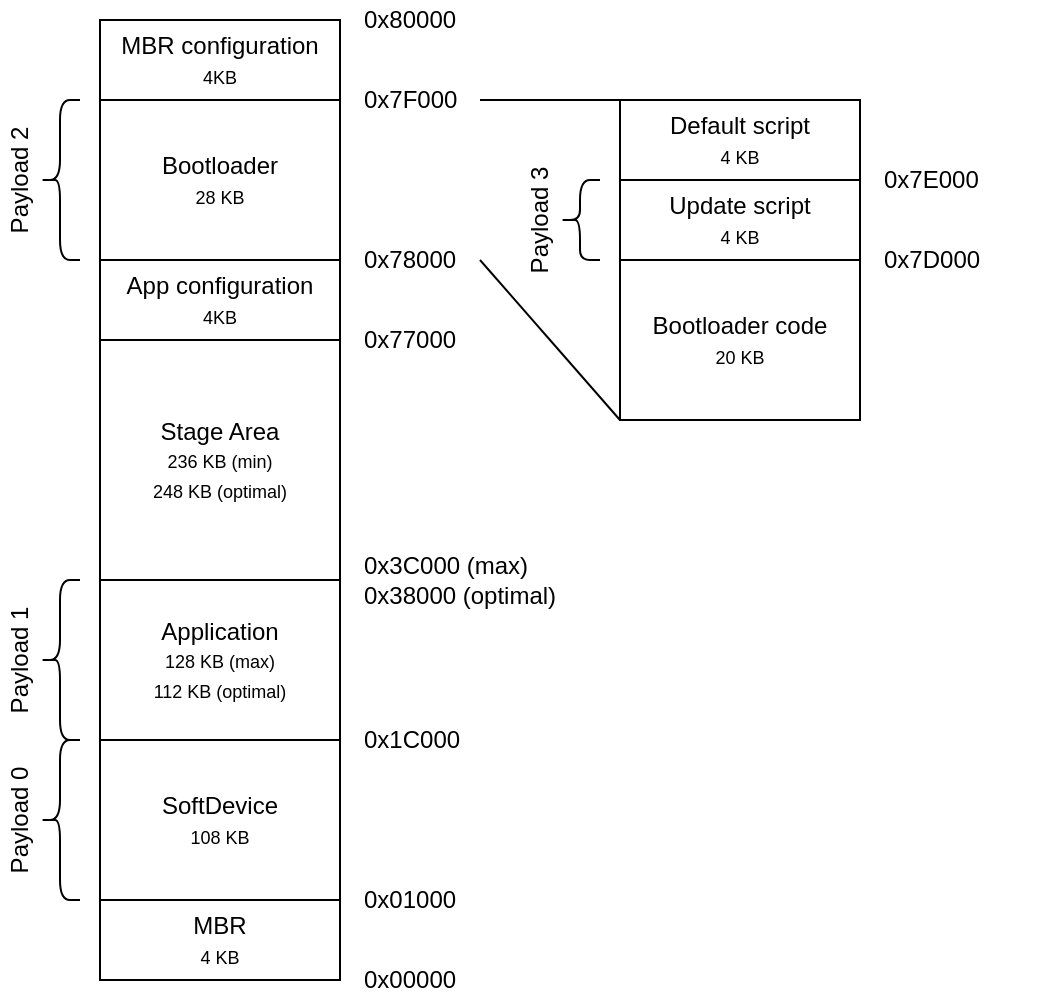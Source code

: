 <mxfile version="13.8.3" type="github">
  <diagram id="FAgFG5ZyxgcVu0X7kMCV" name="Page-1">
    <mxGraphModel dx="1808" dy="616" grid="1" gridSize="10" guides="1" tooltips="1" connect="1" arrows="1" fold="1" page="1" pageScale="1" pageWidth="827" pageHeight="1169" math="0" shadow="0">
      <root>
        <mxCell id="0" />
        <mxCell id="1" parent="0" />
        <mxCell id="TqN6AhZks2-ZumBGRdYX-1" value="MBR&lt;br&gt;&lt;font style=&quot;font-size: 9px&quot;&gt;4 KB&lt;/font&gt;" style="rounded=0;whiteSpace=wrap;html=1;" parent="1" vertex="1">
          <mxGeometry x="40" y="600" width="120" height="40" as="geometry" />
        </mxCell>
        <mxCell id="TqN6AhZks2-ZumBGRdYX-2" value="SoftDevice&lt;br&gt;&lt;font style=&quot;font-size: 9px&quot;&gt;108 KB&lt;/font&gt;" style="rounded=0;whiteSpace=wrap;html=1;" parent="1" vertex="1">
          <mxGeometry x="40" y="520" width="120" height="80" as="geometry" />
        </mxCell>
        <mxCell id="TqN6AhZks2-ZumBGRdYX-3" value="Application&lt;br&gt;&lt;font style=&quot;font-size: 9px&quot;&gt;128 KB (max)&lt;br&gt;112 KB (optimal)&lt;br&gt;&lt;/font&gt;" style="rounded=0;whiteSpace=wrap;html=1;" parent="1" vertex="1">
          <mxGeometry x="40" y="440" width="120" height="80" as="geometry" />
        </mxCell>
        <mxCell id="TqN6AhZks2-ZumBGRdYX-4" value="Stage Area&lt;br&gt;&lt;div&gt;&lt;font style=&quot;font-size: 9px&quot;&gt;236 KB (min)&lt;/font&gt;&lt;/div&gt;&lt;div&gt;&lt;font style=&quot;font-size: 9px&quot;&gt;248 KB (optimal)&lt;/font&gt;&lt;/div&gt;" style="rounded=0;whiteSpace=wrap;html=1;" parent="1" vertex="1">
          <mxGeometry x="40" y="320" width="120" height="120" as="geometry" />
        </mxCell>
        <mxCell id="TqN6AhZks2-ZumBGRdYX-5" value="App configuration&lt;br&gt;&lt;font style=&quot;font-size: 9px&quot;&gt;4KB&lt;/font&gt;" style="rounded=0;whiteSpace=wrap;html=1;" parent="1" vertex="1">
          <mxGeometry x="40" y="280" width="120" height="40" as="geometry" />
        </mxCell>
        <mxCell id="TqN6AhZks2-ZumBGRdYX-6" value="Bootloader&lt;br&gt;&lt;font style=&quot;font-size: 9px&quot;&gt;28 KB&lt;/font&gt;" style="rounded=0;whiteSpace=wrap;html=1;" parent="1" vertex="1">
          <mxGeometry x="40" y="200" width="120" height="80" as="geometry" />
        </mxCell>
        <mxCell id="TqN6AhZks2-ZumBGRdYX-7" value="MBR configuration&lt;br&gt;&lt;font style=&quot;font-size: 9px&quot;&gt;4KB&lt;/font&gt;" style="rounded=0;whiteSpace=wrap;html=1;" parent="1" vertex="1">
          <mxGeometry x="40" y="160" width="120" height="40" as="geometry" />
        </mxCell>
        <mxCell id="TqN6AhZks2-ZumBGRdYX-8" value="" style="shape=curlyBracket;whiteSpace=wrap;html=1;rounded=1;rotation=0;" parent="1" vertex="1">
          <mxGeometry x="10" y="520" width="20" height="80" as="geometry" />
        </mxCell>
        <mxCell id="TqN6AhZks2-ZumBGRdYX-9" value="" style="shape=curlyBracket;whiteSpace=wrap;html=1;rounded=1;rotation=0;" parent="1" vertex="1">
          <mxGeometry x="10" y="440" width="20" height="80" as="geometry" />
        </mxCell>
        <mxCell id="TqN6AhZks2-ZumBGRdYX-10" value="" style="shape=curlyBracket;whiteSpace=wrap;html=1;rounded=1;rotation=0;" parent="1" vertex="1">
          <mxGeometry x="10" y="200" width="20" height="80" as="geometry" />
        </mxCell>
        <mxCell id="TqN6AhZks2-ZumBGRdYX-11" value="Payload 0" style="text;html=1;strokeColor=none;fillColor=none;align=center;verticalAlign=middle;whiteSpace=wrap;rounded=0;horizontal=0;" parent="1" vertex="1">
          <mxGeometry x="-10" y="520" width="20" height="80" as="geometry" />
        </mxCell>
        <mxCell id="TqN6AhZks2-ZumBGRdYX-12" value="Payload 1" style="text;html=1;strokeColor=none;fillColor=none;align=center;verticalAlign=middle;whiteSpace=wrap;rounded=0;horizontal=0;" parent="1" vertex="1">
          <mxGeometry x="-10" y="440" width="20" height="80" as="geometry" />
        </mxCell>
        <mxCell id="TqN6AhZks2-ZumBGRdYX-13" value="Payload 2" style="text;html=1;strokeColor=none;fillColor=none;align=center;verticalAlign=middle;whiteSpace=wrap;rounded=0;horizontal=0;" parent="1" vertex="1">
          <mxGeometry x="-10" y="200" width="20" height="80" as="geometry" />
        </mxCell>
        <mxCell id="TqN6AhZks2-ZumBGRdYX-14" value="0x00000" style="text;html=1;strokeColor=none;fillColor=none;align=left;verticalAlign=middle;whiteSpace=wrap;rounded=0;rotation=0;" parent="1" vertex="1">
          <mxGeometry x="170" y="630" width="60" height="20" as="geometry" />
        </mxCell>
        <mxCell id="TqN6AhZks2-ZumBGRdYX-16" value="0x01000" style="text;html=1;strokeColor=none;fillColor=none;align=left;verticalAlign=middle;whiteSpace=wrap;rounded=0;rotation=0;" parent="1" vertex="1">
          <mxGeometry x="170" y="590" width="60" height="20" as="geometry" />
        </mxCell>
        <mxCell id="TqN6AhZks2-ZumBGRdYX-17" value="0x78000" style="text;html=1;strokeColor=none;fillColor=none;align=left;verticalAlign=middle;whiteSpace=wrap;rounded=0;rotation=0;" parent="1" vertex="1">
          <mxGeometry x="170" y="270" width="60" height="20" as="geometry" />
        </mxCell>
        <mxCell id="TqN6AhZks2-ZumBGRdYX-18" value="0x1C000" style="text;html=1;strokeColor=none;fillColor=none;align=left;verticalAlign=middle;whiteSpace=wrap;rounded=0;rotation=0;" parent="1" vertex="1">
          <mxGeometry x="170" y="510" width="60" height="20" as="geometry" />
        </mxCell>
        <mxCell id="TqN6AhZks2-ZumBGRdYX-19" value="0x3C000 (max)&lt;br&gt;0x38000 (optimal)" style="text;html=1;strokeColor=none;fillColor=none;align=left;verticalAlign=middle;whiteSpace=wrap;rounded=0;rotation=0;" parent="1" vertex="1">
          <mxGeometry x="170" y="430" width="120" height="20" as="geometry" />
        </mxCell>
        <mxCell id="TqN6AhZks2-ZumBGRdYX-20" value="0x77000" style="text;html=1;strokeColor=none;fillColor=none;align=left;verticalAlign=middle;whiteSpace=wrap;rounded=0;rotation=0;" parent="1" vertex="1">
          <mxGeometry x="170" y="310" width="60" height="20" as="geometry" />
        </mxCell>
        <mxCell id="TqN6AhZks2-ZumBGRdYX-23" value="" style="shape=curlyBracket;whiteSpace=wrap;html=1;rounded=1;rotation=0;" parent="1" vertex="1">
          <mxGeometry x="270" y="240" width="20" height="40" as="geometry" />
        </mxCell>
        <mxCell id="TqN6AhZks2-ZumBGRdYX-24" value="Payload 3" style="text;html=1;strokeColor=none;fillColor=none;align=center;verticalAlign=middle;whiteSpace=wrap;rounded=0;horizontal=0;" parent="1" vertex="1">
          <mxGeometry x="250" y="210" width="20" height="100" as="geometry" />
        </mxCell>
        <mxCell id="TqN6AhZks2-ZumBGRdYX-25" value="Update script&lt;br&gt;&lt;font style=&quot;font-size: 9px&quot;&gt;4 KB&lt;/font&gt;" style="rounded=0;whiteSpace=wrap;html=1;" parent="1" vertex="1">
          <mxGeometry x="300" y="240" width="120" height="40" as="geometry" />
        </mxCell>
        <mxCell id="TqN6AhZks2-ZumBGRdYX-26" value="Bootloader code&lt;br&gt;&lt;font style=&quot;font-size: 9px&quot;&gt;20 KB&lt;/font&gt;" style="rounded=0;whiteSpace=wrap;html=1;" parent="1" vertex="1">
          <mxGeometry x="300" y="280" width="120" height="80" as="geometry" />
        </mxCell>
        <mxCell id="TqN6AhZks2-ZumBGRdYX-27" value="Default script&lt;br&gt;&lt;font style=&quot;font-size: 9px&quot;&gt;4 KB&lt;/font&gt;" style="rounded=0;whiteSpace=wrap;html=1;" parent="1" vertex="1">
          <mxGeometry x="300" y="200" width="120" height="40" as="geometry" />
        </mxCell>
        <mxCell id="TqN6AhZks2-ZumBGRdYX-28" value="" style="endArrow=none;html=1;entryX=1;entryY=0.5;entryDx=0;entryDy=0;exitX=0;exitY=1;exitDx=0;exitDy=0;" parent="1" source="TqN6AhZks2-ZumBGRdYX-26" target="TqN6AhZks2-ZumBGRdYX-17" edge="1">
          <mxGeometry width="50" height="50" relative="1" as="geometry">
            <mxPoint x="470" y="240" as="sourcePoint" />
            <mxPoint x="520" y="190" as="targetPoint" />
          </mxGeometry>
        </mxCell>
        <mxCell id="TqN6AhZks2-ZumBGRdYX-29" value="" style="endArrow=none;html=1;exitX=0;exitY=0;exitDx=0;exitDy=0;entryX=1;entryY=0.5;entryDx=0;entryDy=0;" parent="1" source="TqN6AhZks2-ZumBGRdYX-27" target="TqN6AhZks2-ZumBGRdYX-32" edge="1">
          <mxGeometry width="50" height="50" relative="1" as="geometry">
            <mxPoint x="750" y="140" as="sourcePoint" />
            <mxPoint x="636" y="130" as="targetPoint" />
          </mxGeometry>
        </mxCell>
        <mxCell id="TqN6AhZks2-ZumBGRdYX-31" value="0x80000" style="text;html=1;strokeColor=none;fillColor=none;align=left;verticalAlign=middle;whiteSpace=wrap;rounded=0;rotation=0;" parent="1" vertex="1">
          <mxGeometry x="170" y="150" width="60" height="20" as="geometry" />
        </mxCell>
        <mxCell id="TqN6AhZks2-ZumBGRdYX-32" value="0x7F000" style="text;html=1;strokeColor=none;fillColor=none;align=left;verticalAlign=middle;whiteSpace=wrap;rounded=0;rotation=0;" parent="1" vertex="1">
          <mxGeometry x="170" y="190" width="60" height="20" as="geometry" />
        </mxCell>
        <mxCell id="TqN6AhZks2-ZumBGRdYX-33" value="0x7D000" style="text;html=1;strokeColor=none;fillColor=none;align=left;verticalAlign=middle;whiteSpace=wrap;rounded=0;rotation=0;" parent="1" vertex="1">
          <mxGeometry x="430" y="270" width="80" height="20" as="geometry" />
        </mxCell>
        <mxCell id="TqN6AhZks2-ZumBGRdYX-34" value="0x7E000" style="text;html=1;strokeColor=none;fillColor=none;align=left;verticalAlign=middle;whiteSpace=wrap;rounded=0;rotation=0;" parent="1" vertex="1">
          <mxGeometry x="430" y="230" width="80" height="20" as="geometry" />
        </mxCell>
      </root>
    </mxGraphModel>
  </diagram>
</mxfile>
